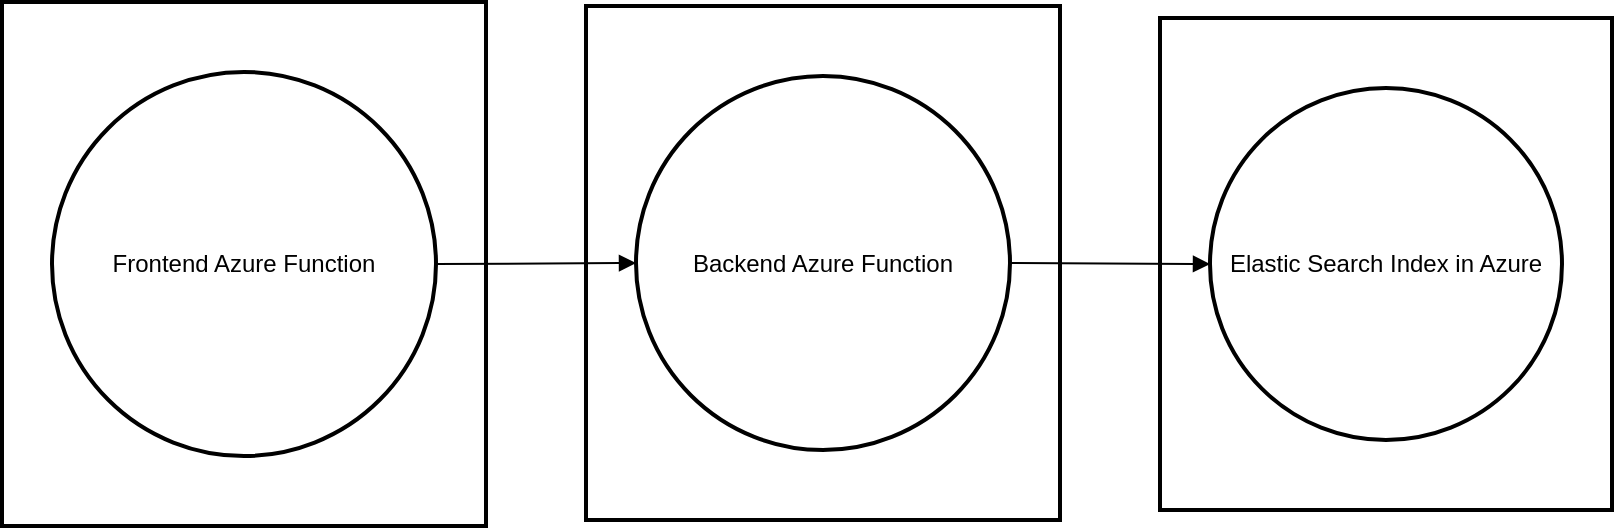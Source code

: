 <mxfile version="24.7.17">
  <diagram name="Page-1" id="FSuav19_7J_zhhi6FSzT">
    <mxGraphModel>
      <root>
        <mxCell id="0" />
        <mxCell id="1" parent="0" />
        <mxCell id="2" value="ElasticSearchIndexInAzure" style="whiteSpace=wrap;strokeWidth=2;" vertex="1" parent="1">
          <mxGeometry x="587" y="16" width="226" height="246" as="geometry" />
        </mxCell>
        <mxCell id="3" value="BackendAzureFunction" style="whiteSpace=wrap;strokeWidth=2;" vertex="1" parent="1">
          <mxGeometry x="300" y="10" width="237" height="257" as="geometry" />
        </mxCell>
        <mxCell id="4" value="FrontendAzureFunction" style="whiteSpace=wrap;strokeWidth=2;" vertex="1" parent="1">
          <mxGeometry x="8" y="8" width="242" height="262" as="geometry" />
        </mxCell>
        <mxCell id="5" value="Frontend Azure Function" style="ellipse;aspect=fixed;strokeWidth=2;whiteSpace=wrap;" vertex="1" parent="1">
          <mxGeometry x="33" y="43" width="192" height="192" as="geometry" />
        </mxCell>
        <mxCell id="6" value="Backend Azure Function" style="ellipse;aspect=fixed;strokeWidth=2;whiteSpace=wrap;" vertex="1" parent="1">
          <mxGeometry x="325" y="45" width="187" height="187" as="geometry" />
        </mxCell>
        <mxCell id="7" value="Elastic Search Index in Azure" style="ellipse;aspect=fixed;strokeWidth=2;whiteSpace=wrap;" vertex="1" parent="1">
          <mxGeometry x="612" y="51" width="176" height="176" as="geometry" />
        </mxCell>
        <mxCell id="8" value="" style="curved=1;startArrow=none;endArrow=block;exitX=1;exitY=0.5;entryX=0;entryY=0.5;" edge="1" parent="1" source="5" target="6">
          <mxGeometry relative="1" as="geometry">
            <Array as="points" />
          </mxGeometry>
        </mxCell>
        <mxCell id="9" value="" style="curved=1;startArrow=none;endArrow=block;exitX=1;exitY=0.5;entryX=0;entryY=0.5;" edge="1" parent="1" source="6" target="7">
          <mxGeometry relative="1" as="geometry">
            <Array as="points" />
          </mxGeometry>
        </mxCell>
      </root>
    </mxGraphModel>
  </diagram>
</mxfile>
